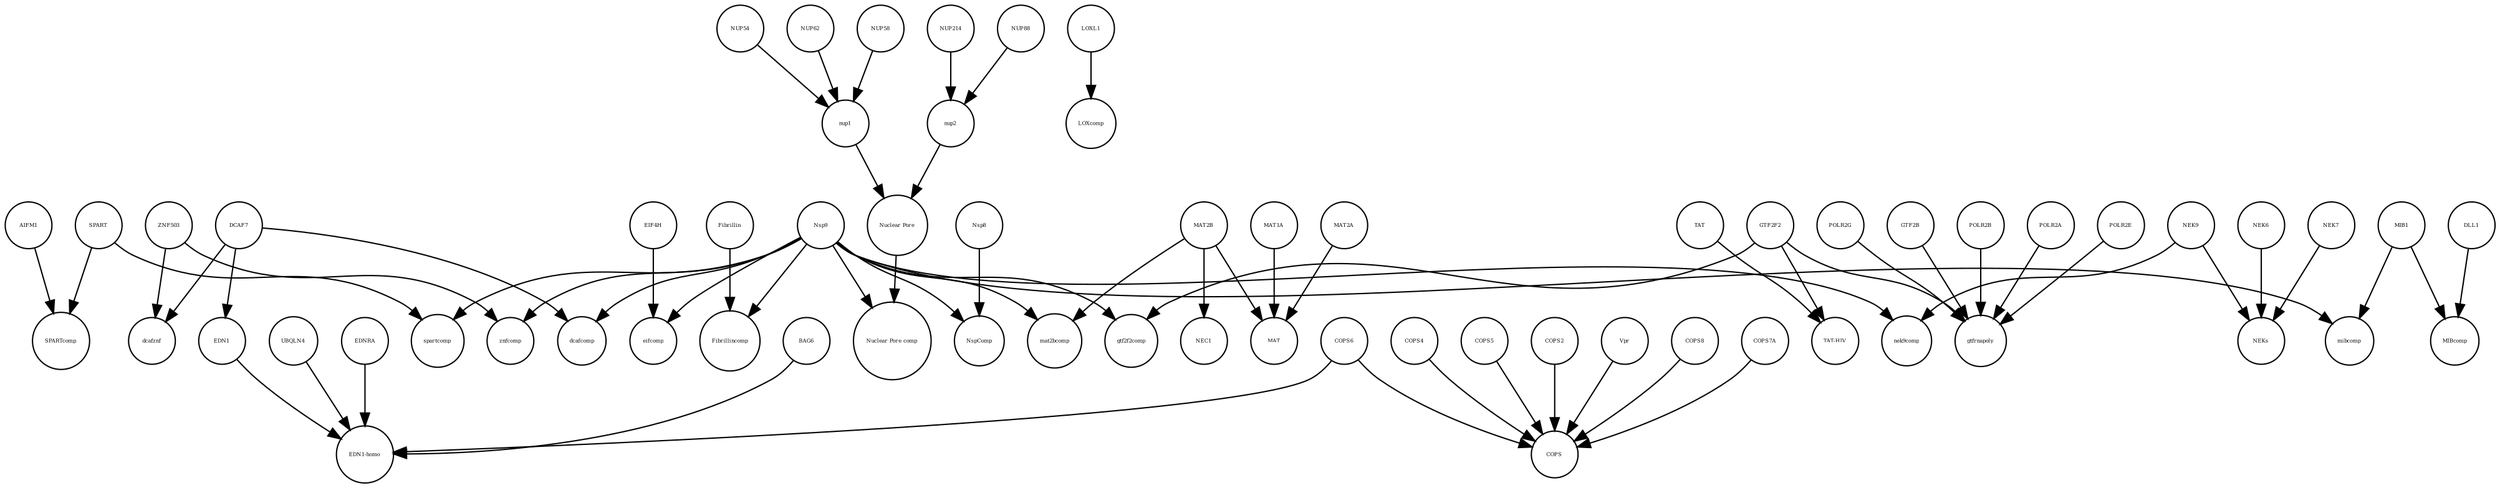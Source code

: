 strict digraph  {
eifcomp [annotation="", bipartite=0, cls=complex, fontsize=4, label=eifcomp, shape=circle];
MAT1A [annotation="", bipartite=0, cls=macromolecule, fontsize=4, label=MAT1A, shape=circle];
spartcomp [annotation="", bipartite=0, cls=complex, fontsize=4, label=spartcomp, shape=circle];
dcafznf [annotation="", bipartite=0, cls=complex, fontsize=4, label=dcafznf, shape=circle];
COPS [annotation="", bipartite=0, cls=complex, fontsize=4, label=COPS, shape=circle];
COPS4 [annotation="", bipartite=0, cls=macromolecule, fontsize=4, label=COPS4, shape=circle];
Nsp8 [annotation="urn_miriam_uniprot_P0DTD1|urn_miriam_ncbiprotein_YP_009725304", bipartite=0, cls=macromolecule, fontsize=4, label=Nsp8, shape=circle];
znfcomp [annotation="", bipartite=0, cls=complex, fontsize=4, label=znfcomp, shape=circle];
NEKs [annotation="", bipartite=0, cls=complex, fontsize=4, label=NEKs, shape=circle];
LOXL1 [annotation="", bipartite=0, cls=macromolecule, fontsize=4, label=LOXL1, shape=circle];
mat2bcomp [annotation="", bipartite=0, cls=complex, fontsize=4, label=mat2bcomp, shape=circle];
POLR2B [annotation="", bipartite=0, cls=macromolecule, fontsize=4, label=POLR2B, shape=circle];
DCAF7 [annotation="urn_miriam_uniprot_P61962|urn_miriam_pubmed_16887337|urn_miriam_pubmed_16949367", bipartite=0, cls=macromolecule, fontsize=4, label=DCAF7, shape=circle];
EIF4H [annotation="urn_miriam_uniprot_Q15056|urn_miriam_pubmed_10585411|urn_miriam_pubmed_11418588", bipartite=0, cls=macromolecule, fontsize=4, label=EIF4H, shape=circle];
LOXcomp [annotation="", bipartite=0, cls=complex, fontsize=4, label=LOXcomp, shape=circle];
POLR2A [annotation=urn_miriam_uniprot_P30876, bipartite=0, cls=macromolecule, fontsize=4, label=POLR2A, shape=circle];
COPS5 [annotation="", bipartite=0, cls=macromolecule, fontsize=4, label=COPS5, shape=circle];
TAT [annotation="", bipartite=0, cls=macromolecule, fontsize=4, label=TAT, shape=circle];
SPARTcomp [annotation="", bipartite=0, cls=complex, fontsize=4, label=SPARTcomp, shape=circle];
Fibrillincomp [annotation="", bipartite=0, cls=complex, fontsize=4, label=Fibrillincomp, shape=circle];
NUP62 [annotation=urn_miriam_uniprot_P37198, bipartite=0, cls=macromolecule, fontsize=4, label=NUP62, shape=circle];
EDNRA [annotation="", bipartite=0, cls=macromolecule, fontsize=4, label=EDNRA, shape=circle];
"Nuclear Pore" [annotation="", bipartite=0, cls=complex, fontsize=4, label="Nuclear Pore", shape=circle];
GTF2F2 [annotation="urn_miriam_uniprot_P13984|urn_miriam_pubmed_10428810", bipartite=0, cls=macromolecule, fontsize=4, label=GTF2F2, shape=circle];
gtf2f2comp [annotation="", bipartite=0, cls=complex, fontsize=4, label=gtf2f2comp, shape=circle];
"Nuclear Pore comp" [annotation="", bipartite=0, cls=complex, fontsize=4, label="Nuclear Pore comp", shape=circle];
COPS6 [annotation="", bipartite=0, cls=macromolecule, fontsize=4, label=COPS6, shape=circle];
COPS2 [annotation="", bipartite=0, cls=macromolecule, fontsize=4, label=COPS2, shape=circle];
"TAT-HIV" [annotation="", bipartite=0, cls=complex, fontsize=4, label="TAT-HIV", shape=circle];
dcafcomp [annotation="", bipartite=0, cls=complex, fontsize=4, label=dcafcomp, shape=circle];
MAT2A [annotation="", bipartite=0, cls=macromolecule, fontsize=4, label=MAT2A, shape=circle];
BAG6 [annotation="", bipartite=0, cls=macromolecule, fontsize=4, label=BAG6, shape=circle];
gtfrnapoly [annotation="", bipartite=0, cls=complex, fontsize=4, label=gtfrnapoly, shape=circle];
"EDN1-homo" [annotation="", bipartite=0, cls=complex, fontsize=4, label="EDN1-homo", shape=circle];
NUP214 [annotation=urn_miriam_uniprot_P35658, bipartite=0, cls=macromolecule, fontsize=4, label=NUP214, shape=circle];
POLR2E [annotation="", bipartite=0, cls=macromolecule, fontsize=4, label=POLR2E, shape=circle];
POLR2G [annotation="", bipartite=0, cls=macromolecule, fontsize=4, label=POLR2G, shape=circle];
NEK9 [annotation=urn_miriam_uniprot_Q8TD19, bipartite=0, cls=macromolecule, fontsize=4, label=NEK9, shape=circle];
ZNF503 [annotation=urn_miriam_uniprot_Q96F45, bipartite=0, cls=macromolecule, fontsize=4, label=ZNF503, shape=circle];
SPART [annotation=urn_miriam_uniprot_Q8N0X7, bipartite=0, cls=macromolecule, fontsize=4, label=SPART, shape=circle];
Nsp9 [annotation="urn_miriam_uniprot_P0DTD1|urn_miriam_ncbiprotein_YP_009725305", bipartite=0, cls=macromolecule, fontsize=4, label=Nsp9, shape=circle];
AIFM1 [annotation="", bipartite=0, cls=macromolecule, fontsize=4, label=AIFM1, shape=circle];
NEC1 [annotation="", bipartite=0, cls=complex, fontsize=4, label=NEC1, shape=circle];
GTF2B [annotation="", bipartite=0, cls=macromolecule, fontsize=4, label=GTF2B, shape=circle];
NEK6 [annotation="", bipartite=0, cls=macromolecule, fontsize=4, label=NEK6, shape=circle];
MIBcomp [annotation="", bipartite=0, cls=complex, fontsize=4, label=MIBcomp, shape=circle];
Fibrillin [annotation="", bipartite=0, cls=complex, fontsize=4, label=Fibrillin, shape=circle];
nek9comp [annotation="", bipartite=0, cls=complex, fontsize=4, label=nek9comp, shape=circle];
NUP88 [annotation="urn_miriam_uniprot_Q99567|urn_miriam_pubmed_30543681", bipartite=0, cls=macromolecule, fontsize=4, label=NUP88, shape=circle];
Vpr [annotation="", bipartite=0, cls=macromolecule, fontsize=4, label=Vpr, shape=circle];
NUP58 [annotation=urn_miriam_uniprot_Q9BVL2, bipartite=0, cls=macromolecule, fontsize=4, label=NUP58, shape=circle];
NUP54 [annotation=urn_miriam_uniprot_Q7Z3B4, bipartite=0, cls=macromolecule, fontsize=4, label=NUP54, shape=circle];
NEK7 [annotation="", bipartite=0, cls=macromolecule, fontsize=4, label=NEK7, shape=circle];
nup1 [annotation="", bipartite=0, cls=complex, fontsize=4, label=nup1, shape=circle];
COPS8 [annotation="", bipartite=0, cls=macromolecule, fontsize=4, label=COPS8, shape=circle];
nup2 [annotation="", bipartite=0, cls=complex, fontsize=4, label=nup2, shape=circle];
UBQLN4 [annotation="", bipartite=0, cls=macromolecule, fontsize=4, label=UBQLN4, shape=circle];
MAT [annotation="", bipartite=0, cls=complex, fontsize=4, label=MAT, shape=circle];
MIB1 [annotation="urn_miriam_uniprot_Q86YT6|urn_miriam_pubmed_24185901", bipartite=0, cls=macromolecule, fontsize=4, label=MIB1, shape=circle];
COPS7A [annotation="", bipartite=0, cls=macromolecule, fontsize=4, label=COPS7A, shape=circle];
MAT2B [annotation="urn_miriam_uniprot_Q9NZL9|urn_miriam_pubmed_10644686|urn_miriam_pubmed_23189196|urn_miriam_pubmed_25075345|urn_miriam_pubmed_23425511", bipartite=0, cls=macromolecule, fontsize=4, label=MAT2B, shape=circle];
NspComp [annotation="", bipartite=0, cls=complex, fontsize=4, label=NspComp, shape=circle];
DLL1 [annotation="", bipartite=0, cls=macromolecule, fontsize=4, label=DLL1, shape=circle];
mibcomp [annotation="", bipartite=0, cls=complex, fontsize=4, label=mibcomp, shape=circle];
EDN1 [annotation=urn_miriam_uniprot_P05305, bipartite=0, cls=macromolecule, fontsize=4, label=EDN1, shape=circle];
MAT1A -> MAT  [annotation="", interaction_type=production];
COPS4 -> COPS  [annotation="", interaction_type=production];
Nsp8 -> NspComp  [annotation="", interaction_type=production];
LOXL1 -> LOXcomp  [annotation="", interaction_type=production];
POLR2B -> gtfrnapoly  [annotation="", interaction_type=production];
DCAF7 -> dcafcomp  [annotation="", interaction_type=production];
DCAF7 -> dcafznf  [annotation="", interaction_type=production];
DCAF7 -> EDN1  [annotation=urn_miriam_pubmed_27880803, interaction_type=catalysis];
EIF4H -> eifcomp  [annotation="", interaction_type=production];
POLR2A -> gtfrnapoly  [annotation="", interaction_type=production];
COPS5 -> COPS  [annotation="", interaction_type=production];
TAT -> "TAT-HIV"  [annotation="", interaction_type=production];
NUP62 -> nup1  [annotation="", interaction_type=production];
EDNRA -> "EDN1-homo"  [annotation="", interaction_type=production];
"Nuclear Pore" -> "Nuclear Pore comp"  [annotation="", interaction_type=production];
GTF2F2 -> "TAT-HIV"  [annotation="", interaction_type=production];
GTF2F2 -> gtf2f2comp  [annotation="", interaction_type=production];
GTF2F2 -> gtfrnapoly  [annotation="", interaction_type=production];
COPS6 -> "EDN1-homo"  [annotation="", interaction_type=production];
COPS6 -> COPS  [annotation="", interaction_type=production];
COPS2 -> COPS  [annotation="", interaction_type=production];
MAT2A -> MAT  [annotation="", interaction_type=production];
BAG6 -> "EDN1-homo"  [annotation="", interaction_type=production];
NUP214 -> nup2  [annotation="", interaction_type=production];
POLR2E -> gtfrnapoly  [annotation="", interaction_type=production];
POLR2G -> gtfrnapoly  [annotation="", interaction_type=production];
NEK9 -> nek9comp  [annotation="", interaction_type=production];
NEK9 -> NEKs  [annotation="", interaction_type=production];
ZNF503 -> dcafznf  [annotation="", interaction_type=production];
ZNF503 -> znfcomp  [annotation="", interaction_type=production];
SPART -> SPARTcomp  [annotation="", interaction_type=production];
SPART -> spartcomp  [annotation="", interaction_type=production];
Nsp9 -> Fibrillincomp  [annotation="", interaction_type=production];
Nsp9 -> NspComp  [annotation="", interaction_type=production];
Nsp9 -> mibcomp  [annotation="", interaction_type=production];
Nsp9 -> gtf2f2comp  [annotation="", interaction_type=production];
Nsp9 -> znfcomp  [annotation="", interaction_type=production];
Nsp9 -> spartcomp  [annotation="", interaction_type=production];
Nsp9 -> mat2bcomp  [annotation="", interaction_type=production];
Nsp9 -> nek9comp  [annotation="", interaction_type=production];
Nsp9 -> dcafcomp  [annotation="", interaction_type=production];
Nsp9 -> "Nuclear Pore comp"  [annotation="", interaction_type=production];
Nsp9 -> eifcomp  [annotation="", interaction_type=production];
AIFM1 -> SPARTcomp  [annotation="", interaction_type=production];
GTF2B -> gtfrnapoly  [annotation="", interaction_type=production];
NEK6 -> NEKs  [annotation="", interaction_type=production];
Fibrillin -> Fibrillincomp  [annotation="", interaction_type=production];
NUP88 -> nup2  [annotation="", interaction_type=production];
Vpr -> COPS  [annotation="", interaction_type=production];
NUP58 -> nup1  [annotation="", interaction_type=production];
NUP54 -> nup1  [annotation="", interaction_type=production];
NEK7 -> NEKs  [annotation="", interaction_type=production];
nup1 -> "Nuclear Pore"  [annotation="", interaction_type=production];
COPS8 -> COPS  [annotation="", interaction_type=production];
nup2 -> "Nuclear Pore"  [annotation="", interaction_type=production];
UBQLN4 -> "EDN1-homo"  [annotation="", interaction_type=production];
MIB1 -> MIBcomp  [annotation="", interaction_type=production];
MIB1 -> mibcomp  [annotation="", interaction_type=production];
COPS7A -> COPS  [annotation="", interaction_type=production];
MAT2B -> MAT  [annotation="", interaction_type=production];
MAT2B -> mat2bcomp  [annotation="", interaction_type=production];
MAT2B -> NEC1  [annotation="", interaction_type=production];
DLL1 -> MIBcomp  [annotation="", interaction_type=production];
EDN1 -> "EDN1-homo"  [annotation="", interaction_type=production];
}
